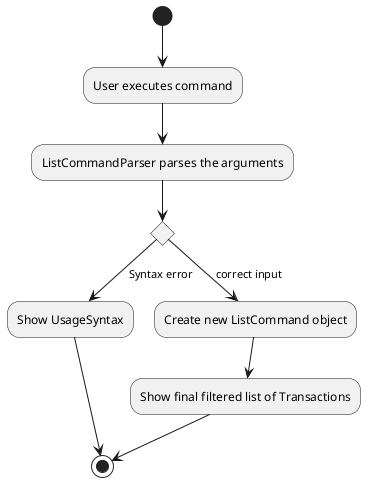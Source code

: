 @startuml
(*)  --> "User executes command"
--> ListCommandParser parses the arguments
if ""
--> [Syntax error] "Show UsageSyntax"
---> (*)
else
--> [correct input] "Create new ListCommand object"
Endif
--> Show final filtered list of Transactions
-->(*)

@enduml
